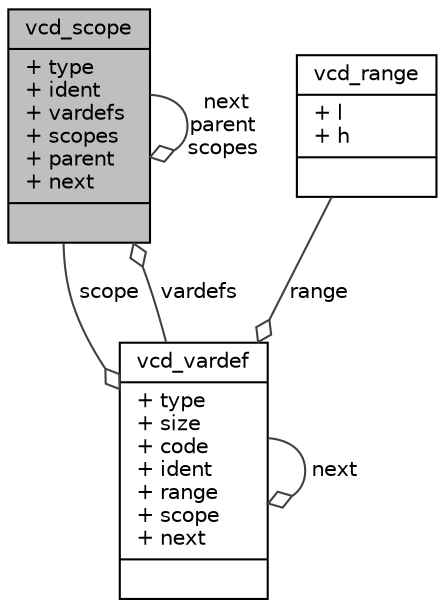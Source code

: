 digraph G
{
  edge [fontname="Helvetica",fontsize="10",labelfontname="Helvetica",labelfontsize="10"];
  node [fontname="Helvetica",fontsize="10",shape=record];
  Node1 [label="{vcd_scope\n|+ type\l+ ident\l+ vardefs\l+ scopes\l+ parent\l+ next\l|}",height=0.2,width=0.4,color="black", fillcolor="grey75", style="filled" fontcolor="black"];
  Node2 -> Node1 [color="grey25",fontsize="10",style="solid",label=" vardefs" ,arrowhead="odiamond",fontname="Helvetica"];
  Node2 [label="{vcd_vardef\n|+ type\l+ size\l+ code\l+ ident\l+ range\l+ scope\l+ next\l|}",height=0.2,width=0.4,color="black", fillcolor="white", style="filled",URL="$structvcd__vardef.html"];
  Node3 -> Node2 [color="grey25",fontsize="10",style="solid",label=" range" ,arrowhead="odiamond",fontname="Helvetica"];
  Node3 [label="{vcd_range\n|+ l\l+ h\l|}",height=0.2,width=0.4,color="black", fillcolor="white", style="filled",URL="$structvcd__range.html"];
  Node2 -> Node2 [color="grey25",fontsize="10",style="solid",label=" next" ,arrowhead="odiamond",fontname="Helvetica"];
  Node1 -> Node2 [color="grey25",fontsize="10",style="solid",label=" scope" ,arrowhead="odiamond",fontname="Helvetica"];
  Node1 -> Node1 [color="grey25",fontsize="10",style="solid",label=" next\nparent\nscopes" ,arrowhead="odiamond",fontname="Helvetica"];
}
